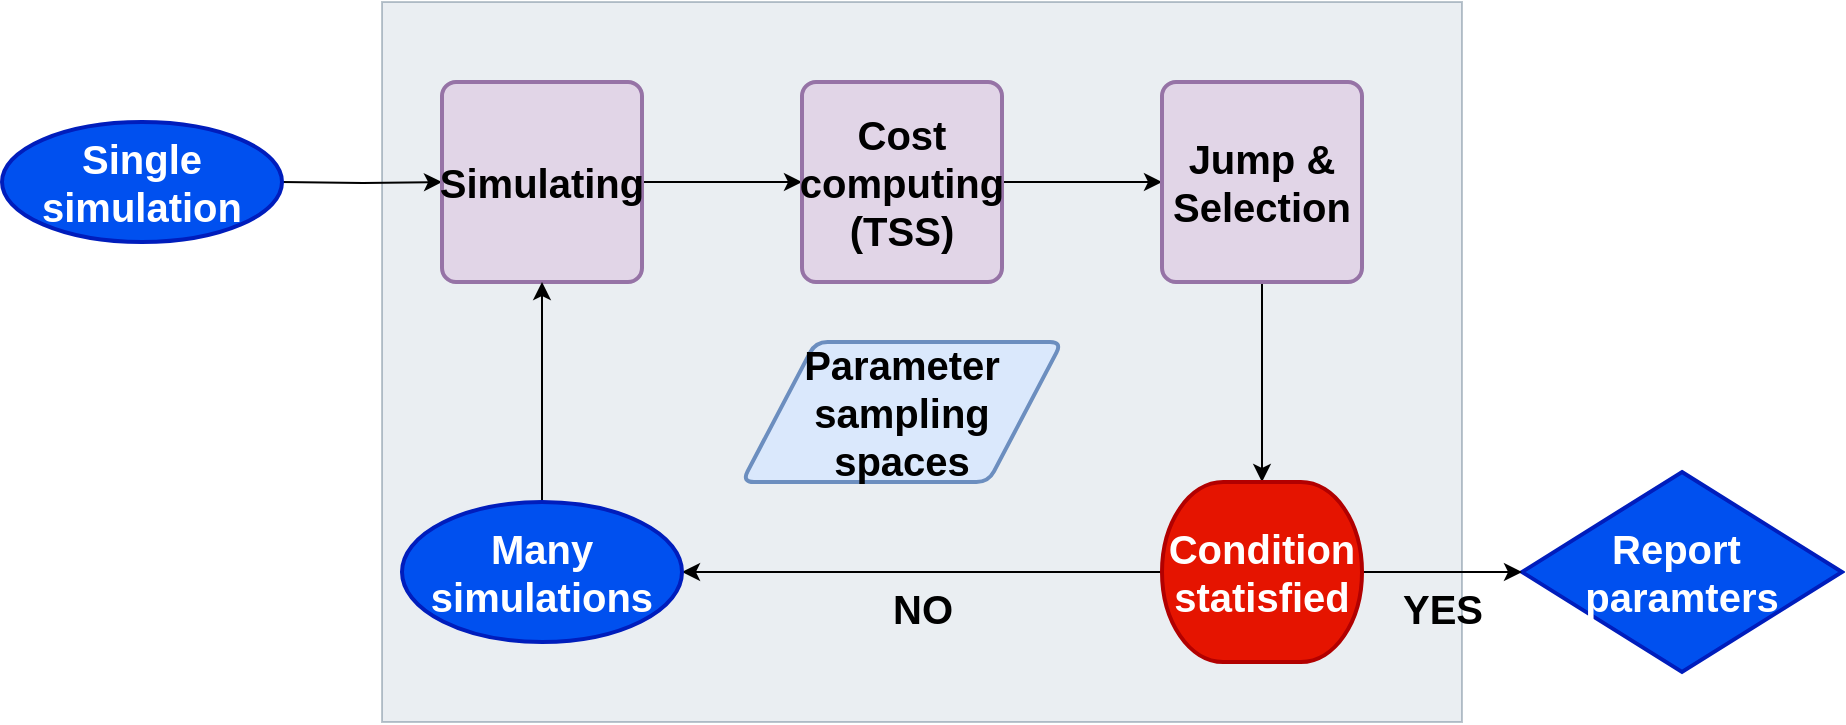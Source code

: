 <mxfile>
    <diagram id="LX4FeZGrsQoJyfGib0ob" name="Page-1">
        <mxGraphModel dx="1180" dy="790" grid="1" gridSize="10" guides="1" tooltips="1" connect="1" arrows="1" fold="1" page="1" pageScale="1" pageWidth="1100" pageHeight="850" math="0" shadow="0">
            <root>
                <mxCell id="0"/>
                <mxCell id="1" parent="0"/>
                <mxCell id="27" value="" style="rounded=0;whiteSpace=wrap;html=1;fontSize=20;opacity=30;fillColor=#bac8d3;strokeColor=#23445d;" vertex="1" parent="1">
                    <mxGeometry x="340" y="210" width="540" height="360" as="geometry"/>
                </mxCell>
                <mxCell id="20" value="" style="edgeStyle=orthogonalEdgeStyle;rounded=0;orthogonalLoop=1;jettySize=auto;html=1;fontSize=20;" parent="1" target="5" edge="1">
                    <mxGeometry relative="1" as="geometry">
                        <mxPoint x="290" y="300" as="sourcePoint"/>
                    </mxGeometry>
                </mxCell>
                <mxCell id="3" value="&lt;b style=&quot;font-size: 20px;&quot;&gt;Report&amp;nbsp;&lt;br style=&quot;font-size: 20px;&quot;&gt;paramters&lt;/b&gt;" style="strokeWidth=2;html=1;shape=mxgraph.flowchart.decision;whiteSpace=wrap;fillColor=#0050ef;strokeColor=#001DBC;fontColor=#ffffff;fontSize=20;" parent="1" vertex="1">
                    <mxGeometry x="910" y="445" width="160" height="100" as="geometry"/>
                </mxCell>
                <mxCell id="4" value="&lt;b style=&quot;font-size: 20px;&quot;&gt;&lt;font style=&quot;font-size: 20px;&quot;&gt;Parameter&lt;br style=&quot;font-size: 20px;&quot;&gt;sampling spaces&lt;br style=&quot;font-size: 20px;&quot;&gt;&lt;/font&gt;&lt;/b&gt;" style="shape=parallelogram;html=1;strokeWidth=2;perimeter=parallelogramPerimeter;whiteSpace=wrap;rounded=1;arcSize=12;size=0.23;fillColor=#dae8fc;strokeColor=#6c8ebf;fontSize=20;" parent="1" vertex="1">
                    <mxGeometry x="520" y="380" width="160" height="70" as="geometry"/>
                </mxCell>
                <mxCell id="7" value="" style="edgeStyle=orthogonalEdgeStyle;rounded=0;orthogonalLoop=1;jettySize=auto;html=1;fontSize=20;" parent="1" source="5" target="6" edge="1">
                    <mxGeometry relative="1" as="geometry"/>
                </mxCell>
                <mxCell id="5" value="&lt;b style=&quot;font-size: 20px;&quot;&gt;Simulating&lt;/b&gt;" style="rounded=1;whiteSpace=wrap;html=1;absoluteArcSize=1;arcSize=14;strokeWidth=2;fillColor=#e1d5e7;strokeColor=#9673a6;fontSize=20;verticalAlign=middle;labelPosition=center;verticalLabelPosition=middle;align=center;" parent="1" vertex="1">
                    <mxGeometry x="370" y="250" width="100" height="100" as="geometry"/>
                </mxCell>
                <mxCell id="9" value="" style="edgeStyle=orthogonalEdgeStyle;rounded=0;orthogonalLoop=1;jettySize=auto;html=1;fontSize=20;" parent="1" source="6" target="8" edge="1">
                    <mxGeometry relative="1" as="geometry"/>
                </mxCell>
                <mxCell id="6" value="&lt;b style=&quot;font-size: 20px&quot;&gt;Cost computing (TSS)&lt;/b&gt;" style="rounded=1;whiteSpace=wrap;html=1;absoluteArcSize=1;arcSize=14;strokeWidth=2;fillColor=#e1d5e7;strokeColor=#9673a6;fontSize=20;verticalAlign=middle;labelPosition=center;verticalLabelPosition=middle;align=center;" parent="1" vertex="1">
                    <mxGeometry x="550" y="250" width="100" height="100" as="geometry"/>
                </mxCell>
                <mxCell id="21" style="edgeStyle=orthogonalEdgeStyle;rounded=0;orthogonalLoop=1;jettySize=auto;html=1;exitX=0.5;exitY=1;exitDx=0;exitDy=0;entryX=0.5;entryY=0;entryDx=0;entryDy=0;entryPerimeter=0;fontSize=20;" parent="1" source="8" target="15" edge="1">
                    <mxGeometry relative="1" as="geometry"/>
                </mxCell>
                <mxCell id="8" value="&lt;b style=&quot;font-size: 20px;&quot;&gt;Jump &amp;amp;&lt;br style=&quot;font-size: 20px;&quot;&gt;Selection&lt;br style=&quot;font-size: 20px;&quot;&gt;&lt;/b&gt;" style="rounded=1;whiteSpace=wrap;html=1;absoluteArcSize=1;arcSize=14;strokeWidth=2;fillColor=#e1d5e7;strokeColor=#9673a6;fontSize=20;verticalAlign=middle;labelPosition=center;verticalLabelPosition=middle;align=center;" parent="1" vertex="1">
                    <mxGeometry x="730" y="250" width="100" height="100" as="geometry"/>
                </mxCell>
                <mxCell id="11" value="&lt;b style=&quot;font-size: 20px;&quot;&gt;Single simulation&lt;/b&gt;" style="strokeWidth=2;html=1;shape=mxgraph.flowchart.start_1;whiteSpace=wrap;fontSize=20;fillColor=#0050ef;strokeColor=#001DBC;fontColor=#ffffff;" parent="1" vertex="1">
                    <mxGeometry x="150" y="270" width="140" height="60" as="geometry"/>
                </mxCell>
                <mxCell id="16" value="&lt;b style=&quot;font-size: 20px;&quot;&gt;YES&lt;/b&gt;" style="edgeStyle=orthogonalEdgeStyle;rounded=0;orthogonalLoop=1;jettySize=auto;html=1;fontSize=20;labelPosition=center;verticalLabelPosition=top;align=center;verticalAlign=top;labelBackgroundColor=none;" parent="1" source="15" target="3" edge="1">
                    <mxGeometry relative="1" as="geometry"/>
                </mxCell>
                <mxCell id="24" value="NO" style="edgeStyle=orthogonalEdgeStyle;rounded=0;orthogonalLoop=1;jettySize=auto;html=1;entryX=1;entryY=0.5;entryDx=0;entryDy=0;fontSize=20;labelPosition=center;verticalLabelPosition=bottom;align=center;verticalAlign=top;fontStyle=1;labelBackgroundColor=none;entryPerimeter=0;" parent="1" source="15" target="28" edge="1">
                    <mxGeometry relative="1" as="geometry"/>
                </mxCell>
                <mxCell id="15" value="&lt;b style=&quot;font-size: 20px;&quot;&gt;Condition statisfied&lt;/b&gt;" style="strokeWidth=2;html=1;shape=mxgraph.flowchart.terminator;whiteSpace=wrap;fontSize=20;fillColor=#e51400;strokeColor=#B20000;fontColor=#ffffff;" parent="1" vertex="1">
                    <mxGeometry x="730" y="450" width="100" height="90" as="geometry"/>
                </mxCell>
                <mxCell id="29" style="edgeStyle=orthogonalEdgeStyle;rounded=0;orthogonalLoop=1;jettySize=auto;html=1;labelBackgroundColor=none;fontSize=20;fontColor=#000000;" edge="1" parent="1" source="28" target="5">
                    <mxGeometry relative="1" as="geometry"/>
                </mxCell>
                <mxCell id="28" value="&lt;b style=&quot;font-size: 20px&quot;&gt;Many simulations&lt;/b&gt;" style="strokeWidth=2;html=1;shape=mxgraph.flowchart.start_1;whiteSpace=wrap;fontSize=20;fillColor=#0050ef;strokeColor=#001DBC;fontColor=#ffffff;" vertex="1" parent="1">
                    <mxGeometry x="350" y="460" width="140" height="70" as="geometry"/>
                </mxCell>
            </root>
        </mxGraphModel>
    </diagram>
</mxfile>